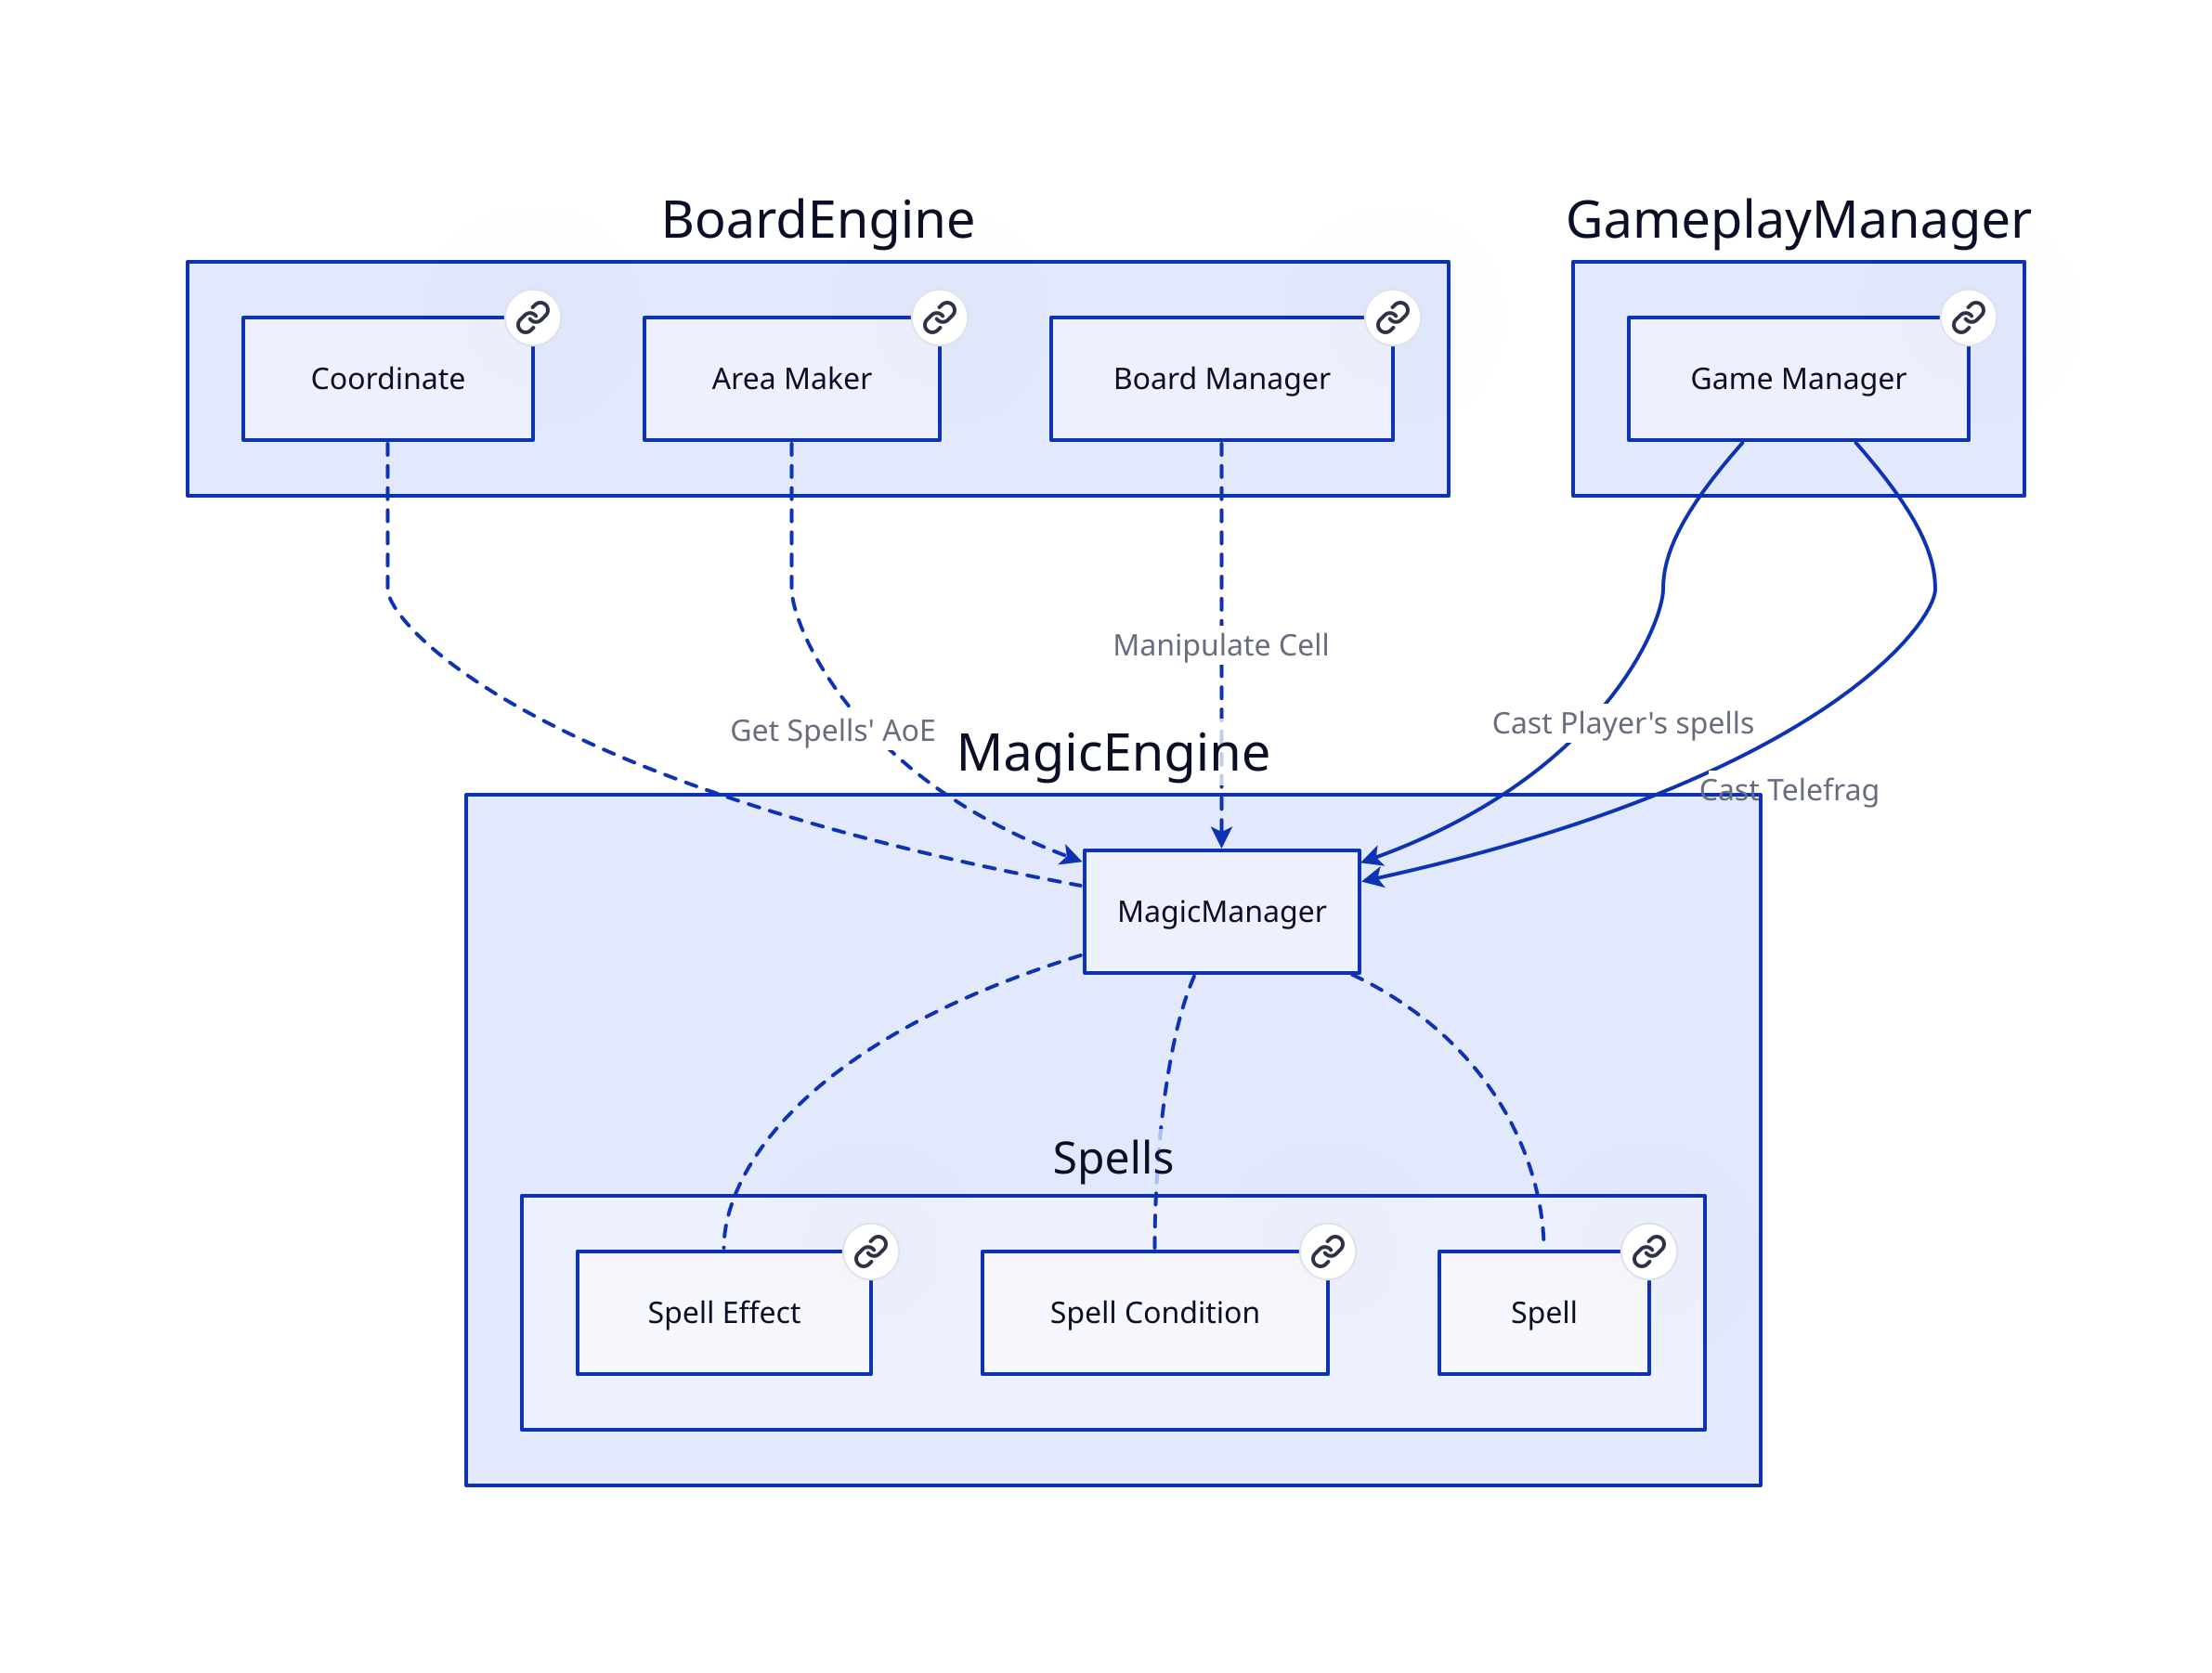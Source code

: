 # Nodes :
BoardEngine: {
    AreaMaker: Area Maker {
       link: AreaMaker
    }
    Coordinate: Coordinate {
       link: Coordinate
    }
    BoardManager: Board Manager {
       link: BoardManager
    }
}
MagicEngine: {
    Spells: {
        SpellEffect: Spell Effect {
           link: SpellEffect
        }
        SpellCondition: Spell Condition {
           link: SpellCondition
        }
        Spell: Spell {
           link: Spell
        }
    }
}
GameplayManager: {
    GameManager: Game Manager {
       link: GameManager
    }
}

# Links :
BoardEngine.Coordinate -- MagicEngine.MagicManager: {style.stroke-dash: 3}
MagicEngine.MagicManager -- MagicEngine.Spells.Spell: {style.stroke-dash: 3}
MagicEngine.MagicManager -- MagicEngine.Spells.SpellEffect: {style.stroke-dash: 3}
MagicEngine.MagicManager -- MagicEngine.Spells.SpellCondition: {style.stroke-dash: 3}
BoardEngine.AreaMaker -> MagicEngine.MagicManager: Get Spells' AoE {style.stroke-dash: 3
source-arrowhead: {}
target-arrowhead: {shape: arrow}
}
BoardEngine.BoardManager -> MagicEngine.MagicManager: Manipulate Cell {style.stroke-dash: 3
source-arrowhead: {}
target-arrowhead: {shape: arrow}
}
GameplayManager.GameManager -> MagicEngine.MagicManager: Cast Player's spells {
source-arrowhead: {}
target-arrowhead: {shape: arrow}
}
GameplayManager.GameManager -> MagicEngine.MagicManager: Cast Telefrag {
source-arrowhead: {}
target-arrowhead: {shape: arrow}
}

